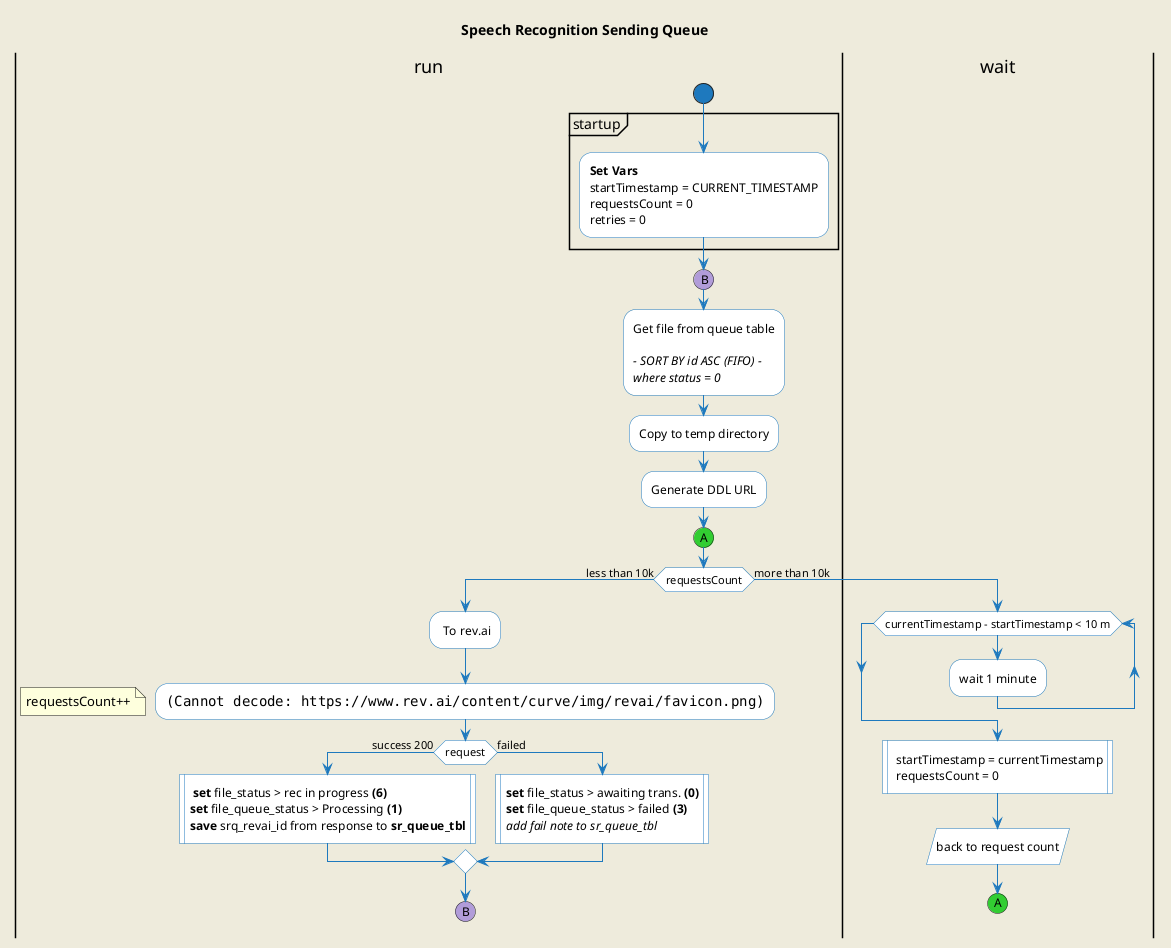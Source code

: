 @startuml

title Speech Recognition Sending Queue

skinparam backgroundColor #EEEBDC
'skinparam handwritten true

skinparam activity {
  StartColor #1e79be
  ArrowColor #1e79be
  EndColor #1e79be
  BackgroundColor white
  SequenceTitleFontColor white
  BorderColor #1e79be
  FontName Tahoma
}


|run|
start

partition startup {
:**Set Vars**\nstartTimestamp = CURRENT_TIMESTAMP\nrequestsCount = 0\nretries = 0;
}
#b19cd9:(B)
:Get file from queue table

<i>- SORT BY id ASC (FIFO) -</i>
<i>where status = 0</i>;
:Copy to temp directory;
:Generate DDL URL;

label rev;
#32CD32:(A)
if (requestsCount) is (less than 10k) then
    : To rev.ai;
    :<img:https://www.rev.ai/content/curve/img/revai/favicon.png>;
    floating note left: requestsCount++
    if(request) is (success 200) then
        : **set** file_status > rec in progress **(6)**
        **set** file_queue_status > Processing **(1)**
        **save** srq_revai_id from response to **sr_queue_tbl**|

    else (failed)
        :**set** file_status > awaiting trans. **(0)**
        **set** file_queue_status > failed **(3)**
        //add fail note to sr_queue_tbl//|
    endif
    #b19cd9:(B)
    detach

else (more than 10k)
    |wait|
':wait chain;
while (currentTimestamp - startTimestamp < 10 m)
    :wait 1 minute;
end while
: startTimestamp = currentTimestamp
 requestsCount = 0|
:back to request count/
#32CD32:(A)
detach
endif


@enduml
